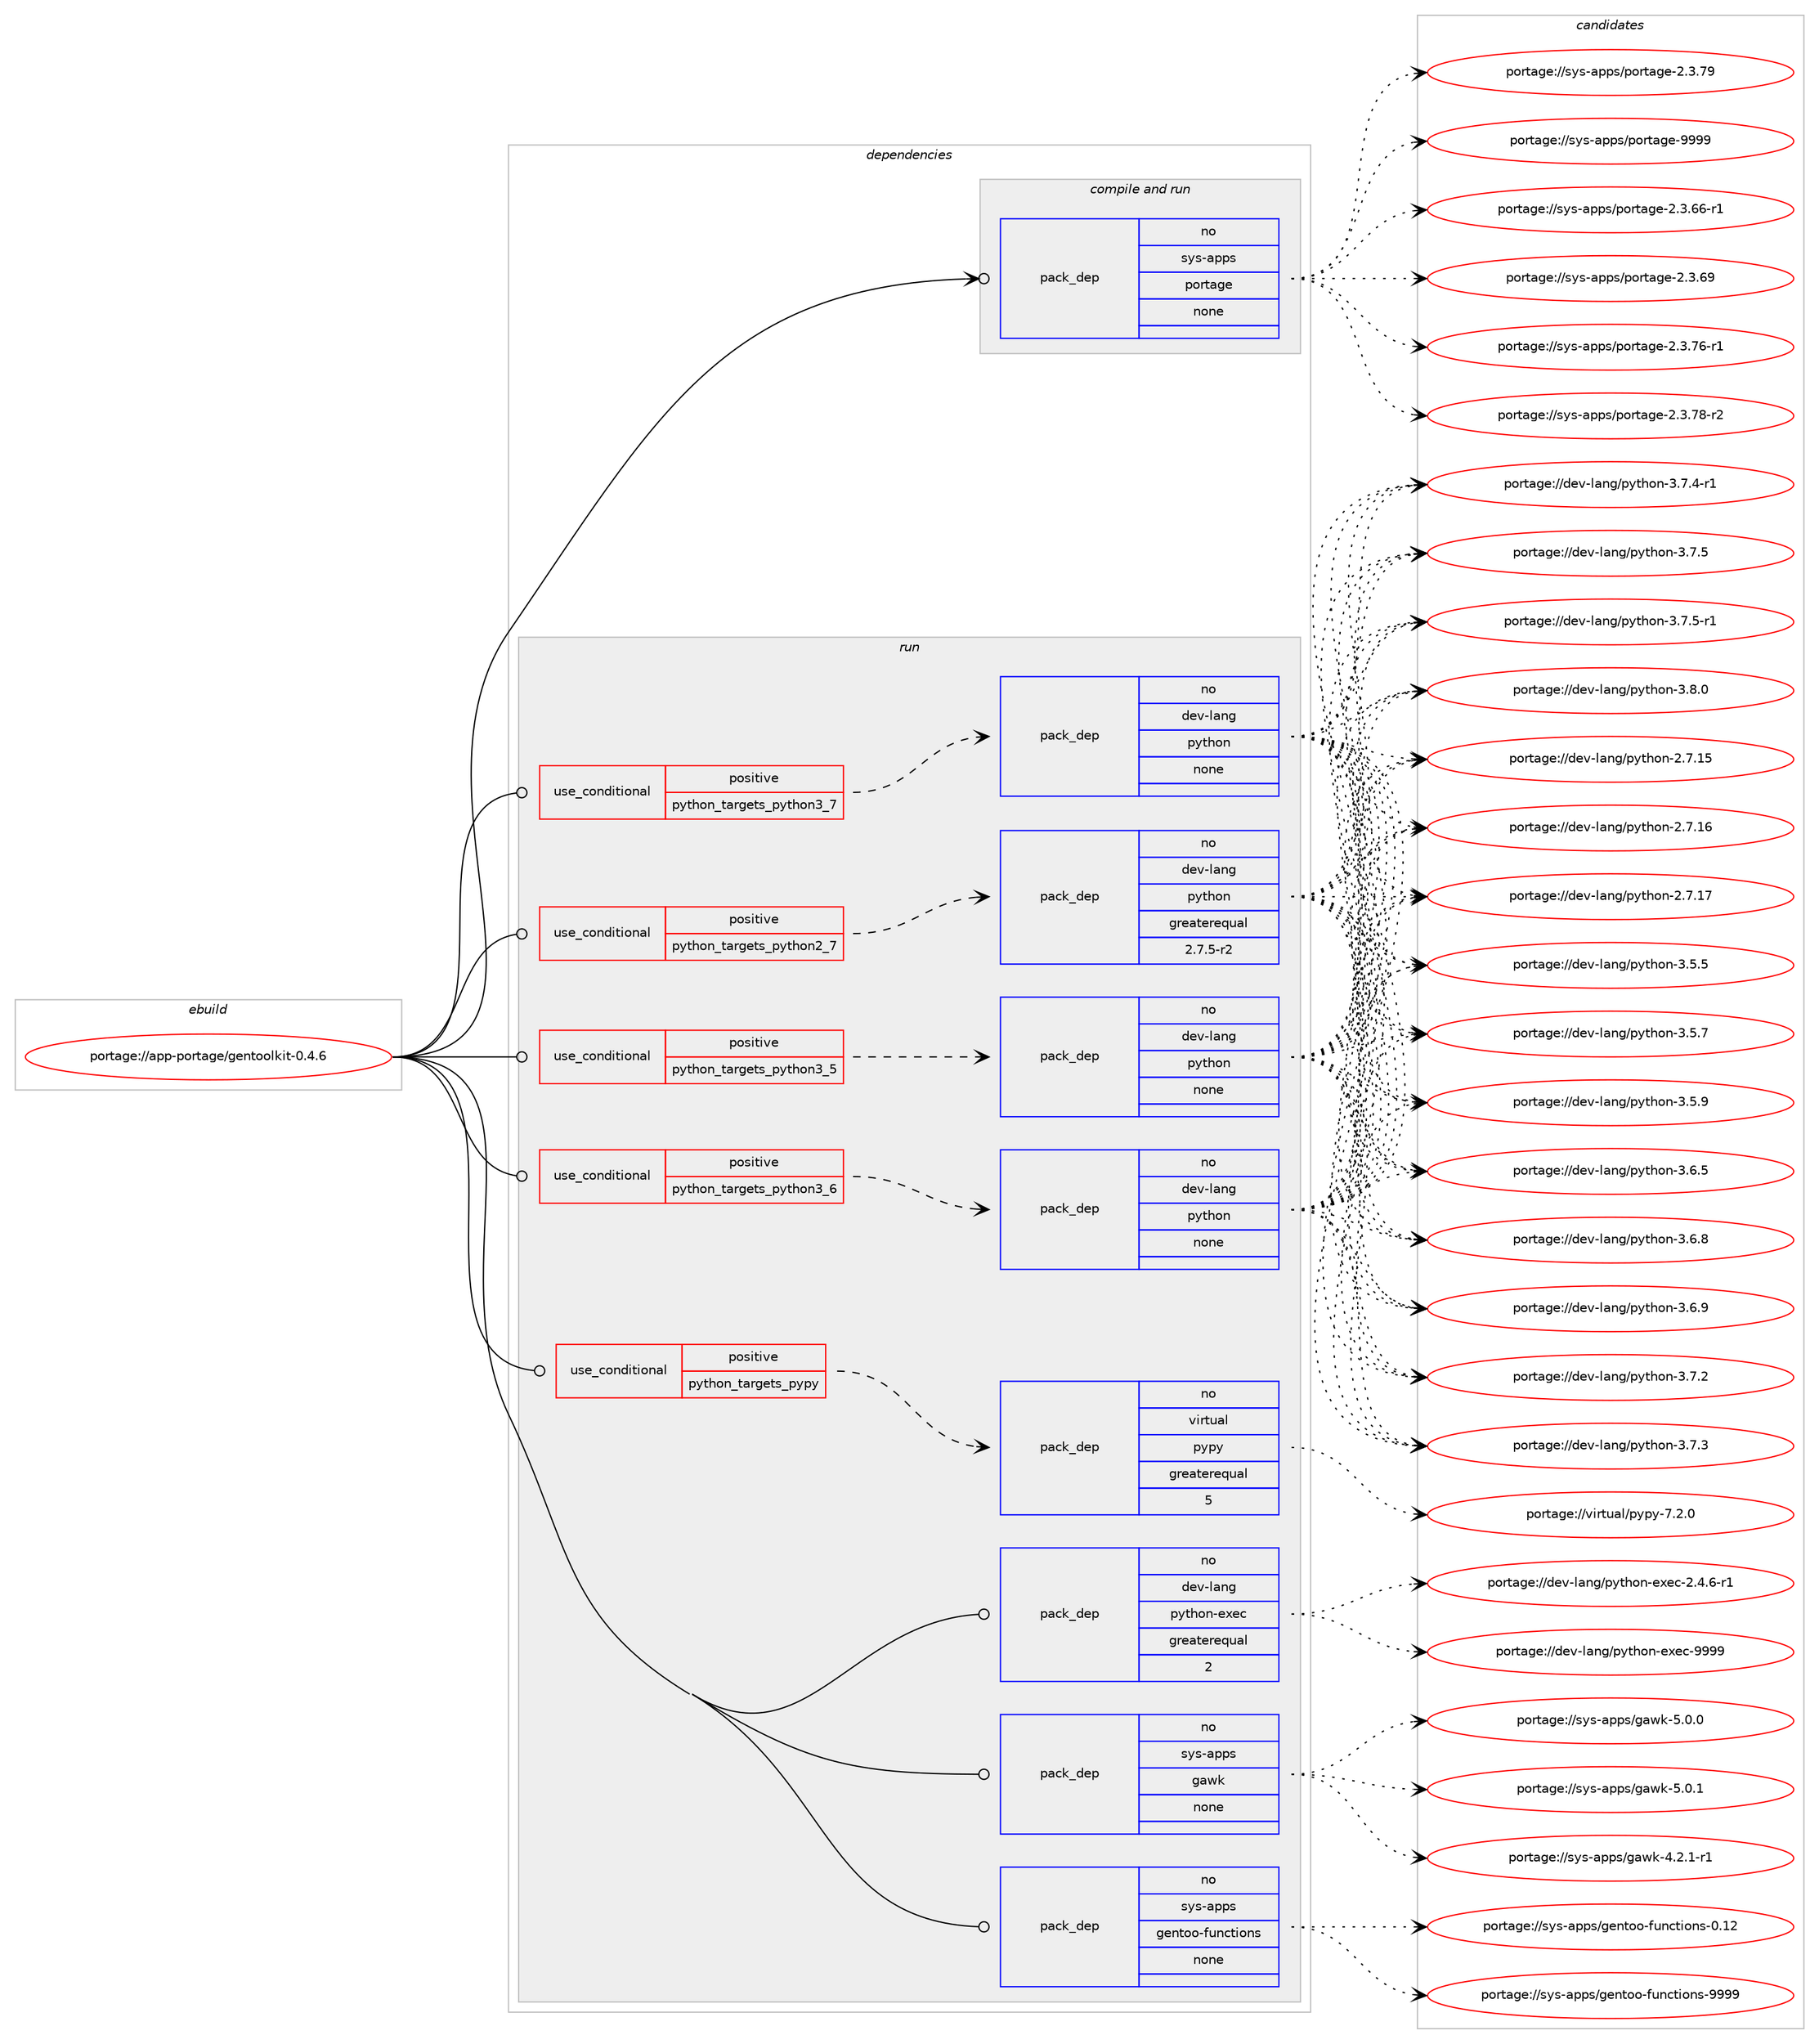 digraph prolog {

# *************
# Graph options
# *************

newrank=true;
concentrate=true;
compound=true;
graph [rankdir=LR,fontname=Helvetica,fontsize=10,ranksep=1.5];#, ranksep=2.5, nodesep=0.2];
edge  [arrowhead=vee];
node  [fontname=Helvetica,fontsize=10];

# **********
# The ebuild
# **********

subgraph cluster_leftcol {
color=gray;
rank=same;
label=<<i>ebuild</i>>;
id [label="portage://app-portage/gentoolkit-0.4.6", color=red, width=4, href="../app-portage/gentoolkit-0.4.6.svg"];
}

# ****************
# The dependencies
# ****************

subgraph cluster_midcol {
color=gray;
label=<<i>dependencies</i>>;
subgraph cluster_compile {
fillcolor="#eeeeee";
style=filled;
label=<<i>compile</i>>;
}
subgraph cluster_compileandrun {
fillcolor="#eeeeee";
style=filled;
label=<<i>compile and run</i>>;
subgraph pack30413 {
dependency41262 [label=<<TABLE BORDER="0" CELLBORDER="1" CELLSPACING="0" CELLPADDING="4" WIDTH="220"><TR><TD ROWSPAN="6" CELLPADDING="30">pack_dep</TD></TR><TR><TD WIDTH="110">no</TD></TR><TR><TD>sys-apps</TD></TR><TR><TD>portage</TD></TR><TR><TD>none</TD></TR><TR><TD></TD></TR></TABLE>>, shape=none, color=blue];
}
id:e -> dependency41262:w [weight=20,style="solid",arrowhead="odotvee"];
}
subgraph cluster_run {
fillcolor="#eeeeee";
style=filled;
label=<<i>run</i>>;
subgraph cond10168 {
dependency41263 [label=<<TABLE BORDER="0" CELLBORDER="1" CELLSPACING="0" CELLPADDING="4"><TR><TD ROWSPAN="3" CELLPADDING="10">use_conditional</TD></TR><TR><TD>positive</TD></TR><TR><TD>python_targets_pypy</TD></TR></TABLE>>, shape=none, color=red];
subgraph pack30414 {
dependency41264 [label=<<TABLE BORDER="0" CELLBORDER="1" CELLSPACING="0" CELLPADDING="4" WIDTH="220"><TR><TD ROWSPAN="6" CELLPADDING="30">pack_dep</TD></TR><TR><TD WIDTH="110">no</TD></TR><TR><TD>virtual</TD></TR><TR><TD>pypy</TD></TR><TR><TD>greaterequal</TD></TR><TR><TD>5</TD></TR></TABLE>>, shape=none, color=blue];
}
dependency41263:e -> dependency41264:w [weight=20,style="dashed",arrowhead="vee"];
}
id:e -> dependency41263:w [weight=20,style="solid",arrowhead="odot"];
subgraph cond10169 {
dependency41265 [label=<<TABLE BORDER="0" CELLBORDER="1" CELLSPACING="0" CELLPADDING="4"><TR><TD ROWSPAN="3" CELLPADDING="10">use_conditional</TD></TR><TR><TD>positive</TD></TR><TR><TD>python_targets_python2_7</TD></TR></TABLE>>, shape=none, color=red];
subgraph pack30415 {
dependency41266 [label=<<TABLE BORDER="0" CELLBORDER="1" CELLSPACING="0" CELLPADDING="4" WIDTH="220"><TR><TD ROWSPAN="6" CELLPADDING="30">pack_dep</TD></TR><TR><TD WIDTH="110">no</TD></TR><TR><TD>dev-lang</TD></TR><TR><TD>python</TD></TR><TR><TD>greaterequal</TD></TR><TR><TD>2.7.5-r2</TD></TR></TABLE>>, shape=none, color=blue];
}
dependency41265:e -> dependency41266:w [weight=20,style="dashed",arrowhead="vee"];
}
id:e -> dependency41265:w [weight=20,style="solid",arrowhead="odot"];
subgraph cond10170 {
dependency41267 [label=<<TABLE BORDER="0" CELLBORDER="1" CELLSPACING="0" CELLPADDING="4"><TR><TD ROWSPAN="3" CELLPADDING="10">use_conditional</TD></TR><TR><TD>positive</TD></TR><TR><TD>python_targets_python3_5</TD></TR></TABLE>>, shape=none, color=red];
subgraph pack30416 {
dependency41268 [label=<<TABLE BORDER="0" CELLBORDER="1" CELLSPACING="0" CELLPADDING="4" WIDTH="220"><TR><TD ROWSPAN="6" CELLPADDING="30">pack_dep</TD></TR><TR><TD WIDTH="110">no</TD></TR><TR><TD>dev-lang</TD></TR><TR><TD>python</TD></TR><TR><TD>none</TD></TR><TR><TD></TD></TR></TABLE>>, shape=none, color=blue];
}
dependency41267:e -> dependency41268:w [weight=20,style="dashed",arrowhead="vee"];
}
id:e -> dependency41267:w [weight=20,style="solid",arrowhead="odot"];
subgraph cond10171 {
dependency41269 [label=<<TABLE BORDER="0" CELLBORDER="1" CELLSPACING="0" CELLPADDING="4"><TR><TD ROWSPAN="3" CELLPADDING="10">use_conditional</TD></TR><TR><TD>positive</TD></TR><TR><TD>python_targets_python3_6</TD></TR></TABLE>>, shape=none, color=red];
subgraph pack30417 {
dependency41270 [label=<<TABLE BORDER="0" CELLBORDER="1" CELLSPACING="0" CELLPADDING="4" WIDTH="220"><TR><TD ROWSPAN="6" CELLPADDING="30">pack_dep</TD></TR><TR><TD WIDTH="110">no</TD></TR><TR><TD>dev-lang</TD></TR><TR><TD>python</TD></TR><TR><TD>none</TD></TR><TR><TD></TD></TR></TABLE>>, shape=none, color=blue];
}
dependency41269:e -> dependency41270:w [weight=20,style="dashed",arrowhead="vee"];
}
id:e -> dependency41269:w [weight=20,style="solid",arrowhead="odot"];
subgraph cond10172 {
dependency41271 [label=<<TABLE BORDER="0" CELLBORDER="1" CELLSPACING="0" CELLPADDING="4"><TR><TD ROWSPAN="3" CELLPADDING="10">use_conditional</TD></TR><TR><TD>positive</TD></TR><TR><TD>python_targets_python3_7</TD></TR></TABLE>>, shape=none, color=red];
subgraph pack30418 {
dependency41272 [label=<<TABLE BORDER="0" CELLBORDER="1" CELLSPACING="0" CELLPADDING="4" WIDTH="220"><TR><TD ROWSPAN="6" CELLPADDING="30">pack_dep</TD></TR><TR><TD WIDTH="110">no</TD></TR><TR><TD>dev-lang</TD></TR><TR><TD>python</TD></TR><TR><TD>none</TD></TR><TR><TD></TD></TR></TABLE>>, shape=none, color=blue];
}
dependency41271:e -> dependency41272:w [weight=20,style="dashed",arrowhead="vee"];
}
id:e -> dependency41271:w [weight=20,style="solid",arrowhead="odot"];
subgraph pack30419 {
dependency41273 [label=<<TABLE BORDER="0" CELLBORDER="1" CELLSPACING="0" CELLPADDING="4" WIDTH="220"><TR><TD ROWSPAN="6" CELLPADDING="30">pack_dep</TD></TR><TR><TD WIDTH="110">no</TD></TR><TR><TD>dev-lang</TD></TR><TR><TD>python-exec</TD></TR><TR><TD>greaterequal</TD></TR><TR><TD>2</TD></TR></TABLE>>, shape=none, color=blue];
}
id:e -> dependency41273:w [weight=20,style="solid",arrowhead="odot"];
subgraph pack30420 {
dependency41274 [label=<<TABLE BORDER="0" CELLBORDER="1" CELLSPACING="0" CELLPADDING="4" WIDTH="220"><TR><TD ROWSPAN="6" CELLPADDING="30">pack_dep</TD></TR><TR><TD WIDTH="110">no</TD></TR><TR><TD>sys-apps</TD></TR><TR><TD>gawk</TD></TR><TR><TD>none</TD></TR><TR><TD></TD></TR></TABLE>>, shape=none, color=blue];
}
id:e -> dependency41274:w [weight=20,style="solid",arrowhead="odot"];
subgraph pack30421 {
dependency41275 [label=<<TABLE BORDER="0" CELLBORDER="1" CELLSPACING="0" CELLPADDING="4" WIDTH="220"><TR><TD ROWSPAN="6" CELLPADDING="30">pack_dep</TD></TR><TR><TD WIDTH="110">no</TD></TR><TR><TD>sys-apps</TD></TR><TR><TD>gentoo-functions</TD></TR><TR><TD>none</TD></TR><TR><TD></TD></TR></TABLE>>, shape=none, color=blue];
}
id:e -> dependency41275:w [weight=20,style="solid",arrowhead="odot"];
}
}

# **************
# The candidates
# **************

subgraph cluster_choices {
rank=same;
color=gray;
label=<<i>candidates</i>>;

subgraph choice30413 {
color=black;
nodesep=1;
choiceportage11512111545971121121154711211111411697103101455046514654544511449 [label="portage://sys-apps/portage-2.3.66-r1", color=red, width=4,href="../sys-apps/portage-2.3.66-r1.svg"];
choiceportage1151211154597112112115471121111141169710310145504651465457 [label="portage://sys-apps/portage-2.3.69", color=red, width=4,href="../sys-apps/portage-2.3.69.svg"];
choiceportage11512111545971121121154711211111411697103101455046514655544511449 [label="portage://sys-apps/portage-2.3.76-r1", color=red, width=4,href="../sys-apps/portage-2.3.76-r1.svg"];
choiceportage11512111545971121121154711211111411697103101455046514655564511450 [label="portage://sys-apps/portage-2.3.78-r2", color=red, width=4,href="../sys-apps/portage-2.3.78-r2.svg"];
choiceportage1151211154597112112115471121111141169710310145504651465557 [label="portage://sys-apps/portage-2.3.79", color=red, width=4,href="../sys-apps/portage-2.3.79.svg"];
choiceportage115121115459711211211547112111114116971031014557575757 [label="portage://sys-apps/portage-9999", color=red, width=4,href="../sys-apps/portage-9999.svg"];
dependency41262:e -> choiceportage11512111545971121121154711211111411697103101455046514654544511449:w [style=dotted,weight="100"];
dependency41262:e -> choiceportage1151211154597112112115471121111141169710310145504651465457:w [style=dotted,weight="100"];
dependency41262:e -> choiceportage11512111545971121121154711211111411697103101455046514655544511449:w [style=dotted,weight="100"];
dependency41262:e -> choiceportage11512111545971121121154711211111411697103101455046514655564511450:w [style=dotted,weight="100"];
dependency41262:e -> choiceportage1151211154597112112115471121111141169710310145504651465557:w [style=dotted,weight="100"];
dependency41262:e -> choiceportage115121115459711211211547112111114116971031014557575757:w [style=dotted,weight="100"];
}
subgraph choice30414 {
color=black;
nodesep=1;
choiceportage1181051141161179710847112121112121455546504648 [label="portage://virtual/pypy-7.2.0", color=red, width=4,href="../virtual/pypy-7.2.0.svg"];
dependency41264:e -> choiceportage1181051141161179710847112121112121455546504648:w [style=dotted,weight="100"];
}
subgraph choice30415 {
color=black;
nodesep=1;
choiceportage10010111845108971101034711212111610411111045504655464953 [label="portage://dev-lang/python-2.7.15", color=red, width=4,href="../dev-lang/python-2.7.15.svg"];
choiceportage10010111845108971101034711212111610411111045504655464954 [label="portage://dev-lang/python-2.7.16", color=red, width=4,href="../dev-lang/python-2.7.16.svg"];
choiceportage10010111845108971101034711212111610411111045504655464955 [label="portage://dev-lang/python-2.7.17", color=red, width=4,href="../dev-lang/python-2.7.17.svg"];
choiceportage100101118451089711010347112121116104111110455146534653 [label="portage://dev-lang/python-3.5.5", color=red, width=4,href="../dev-lang/python-3.5.5.svg"];
choiceportage100101118451089711010347112121116104111110455146534655 [label="portage://dev-lang/python-3.5.7", color=red, width=4,href="../dev-lang/python-3.5.7.svg"];
choiceportage100101118451089711010347112121116104111110455146534657 [label="portage://dev-lang/python-3.5.9", color=red, width=4,href="../dev-lang/python-3.5.9.svg"];
choiceportage100101118451089711010347112121116104111110455146544653 [label="portage://dev-lang/python-3.6.5", color=red, width=4,href="../dev-lang/python-3.6.5.svg"];
choiceportage100101118451089711010347112121116104111110455146544656 [label="portage://dev-lang/python-3.6.8", color=red, width=4,href="../dev-lang/python-3.6.8.svg"];
choiceportage100101118451089711010347112121116104111110455146544657 [label="portage://dev-lang/python-3.6.9", color=red, width=4,href="../dev-lang/python-3.6.9.svg"];
choiceportage100101118451089711010347112121116104111110455146554650 [label="portage://dev-lang/python-3.7.2", color=red, width=4,href="../dev-lang/python-3.7.2.svg"];
choiceportage100101118451089711010347112121116104111110455146554651 [label="portage://dev-lang/python-3.7.3", color=red, width=4,href="../dev-lang/python-3.7.3.svg"];
choiceportage1001011184510897110103471121211161041111104551465546524511449 [label="portage://dev-lang/python-3.7.4-r1", color=red, width=4,href="../dev-lang/python-3.7.4-r1.svg"];
choiceportage100101118451089711010347112121116104111110455146554653 [label="portage://dev-lang/python-3.7.5", color=red, width=4,href="../dev-lang/python-3.7.5.svg"];
choiceportage1001011184510897110103471121211161041111104551465546534511449 [label="portage://dev-lang/python-3.7.5-r1", color=red, width=4,href="../dev-lang/python-3.7.5-r1.svg"];
choiceportage100101118451089711010347112121116104111110455146564648 [label="portage://dev-lang/python-3.8.0", color=red, width=4,href="../dev-lang/python-3.8.0.svg"];
dependency41266:e -> choiceportage10010111845108971101034711212111610411111045504655464953:w [style=dotted,weight="100"];
dependency41266:e -> choiceportage10010111845108971101034711212111610411111045504655464954:w [style=dotted,weight="100"];
dependency41266:e -> choiceportage10010111845108971101034711212111610411111045504655464955:w [style=dotted,weight="100"];
dependency41266:e -> choiceportage100101118451089711010347112121116104111110455146534653:w [style=dotted,weight="100"];
dependency41266:e -> choiceportage100101118451089711010347112121116104111110455146534655:w [style=dotted,weight="100"];
dependency41266:e -> choiceportage100101118451089711010347112121116104111110455146534657:w [style=dotted,weight="100"];
dependency41266:e -> choiceportage100101118451089711010347112121116104111110455146544653:w [style=dotted,weight="100"];
dependency41266:e -> choiceportage100101118451089711010347112121116104111110455146544656:w [style=dotted,weight="100"];
dependency41266:e -> choiceportage100101118451089711010347112121116104111110455146544657:w [style=dotted,weight="100"];
dependency41266:e -> choiceportage100101118451089711010347112121116104111110455146554650:w [style=dotted,weight="100"];
dependency41266:e -> choiceportage100101118451089711010347112121116104111110455146554651:w [style=dotted,weight="100"];
dependency41266:e -> choiceportage1001011184510897110103471121211161041111104551465546524511449:w [style=dotted,weight="100"];
dependency41266:e -> choiceportage100101118451089711010347112121116104111110455146554653:w [style=dotted,weight="100"];
dependency41266:e -> choiceportage1001011184510897110103471121211161041111104551465546534511449:w [style=dotted,weight="100"];
dependency41266:e -> choiceportage100101118451089711010347112121116104111110455146564648:w [style=dotted,weight="100"];
}
subgraph choice30416 {
color=black;
nodesep=1;
choiceportage10010111845108971101034711212111610411111045504655464953 [label="portage://dev-lang/python-2.7.15", color=red, width=4,href="../dev-lang/python-2.7.15.svg"];
choiceportage10010111845108971101034711212111610411111045504655464954 [label="portage://dev-lang/python-2.7.16", color=red, width=4,href="../dev-lang/python-2.7.16.svg"];
choiceportage10010111845108971101034711212111610411111045504655464955 [label="portage://dev-lang/python-2.7.17", color=red, width=4,href="../dev-lang/python-2.7.17.svg"];
choiceportage100101118451089711010347112121116104111110455146534653 [label="portage://dev-lang/python-3.5.5", color=red, width=4,href="../dev-lang/python-3.5.5.svg"];
choiceportage100101118451089711010347112121116104111110455146534655 [label="portage://dev-lang/python-3.5.7", color=red, width=4,href="../dev-lang/python-3.5.7.svg"];
choiceportage100101118451089711010347112121116104111110455146534657 [label="portage://dev-lang/python-3.5.9", color=red, width=4,href="../dev-lang/python-3.5.9.svg"];
choiceportage100101118451089711010347112121116104111110455146544653 [label="portage://dev-lang/python-3.6.5", color=red, width=4,href="../dev-lang/python-3.6.5.svg"];
choiceportage100101118451089711010347112121116104111110455146544656 [label="portage://dev-lang/python-3.6.8", color=red, width=4,href="../dev-lang/python-3.6.8.svg"];
choiceportage100101118451089711010347112121116104111110455146544657 [label="portage://dev-lang/python-3.6.9", color=red, width=4,href="../dev-lang/python-3.6.9.svg"];
choiceportage100101118451089711010347112121116104111110455146554650 [label="portage://dev-lang/python-3.7.2", color=red, width=4,href="../dev-lang/python-3.7.2.svg"];
choiceportage100101118451089711010347112121116104111110455146554651 [label="portage://dev-lang/python-3.7.3", color=red, width=4,href="../dev-lang/python-3.7.3.svg"];
choiceportage1001011184510897110103471121211161041111104551465546524511449 [label="portage://dev-lang/python-3.7.4-r1", color=red, width=4,href="../dev-lang/python-3.7.4-r1.svg"];
choiceportage100101118451089711010347112121116104111110455146554653 [label="portage://dev-lang/python-3.7.5", color=red, width=4,href="../dev-lang/python-3.7.5.svg"];
choiceportage1001011184510897110103471121211161041111104551465546534511449 [label="portage://dev-lang/python-3.7.5-r1", color=red, width=4,href="../dev-lang/python-3.7.5-r1.svg"];
choiceportage100101118451089711010347112121116104111110455146564648 [label="portage://dev-lang/python-3.8.0", color=red, width=4,href="../dev-lang/python-3.8.0.svg"];
dependency41268:e -> choiceportage10010111845108971101034711212111610411111045504655464953:w [style=dotted,weight="100"];
dependency41268:e -> choiceportage10010111845108971101034711212111610411111045504655464954:w [style=dotted,weight="100"];
dependency41268:e -> choiceportage10010111845108971101034711212111610411111045504655464955:w [style=dotted,weight="100"];
dependency41268:e -> choiceportage100101118451089711010347112121116104111110455146534653:w [style=dotted,weight="100"];
dependency41268:e -> choiceportage100101118451089711010347112121116104111110455146534655:w [style=dotted,weight="100"];
dependency41268:e -> choiceportage100101118451089711010347112121116104111110455146534657:w [style=dotted,weight="100"];
dependency41268:e -> choiceportage100101118451089711010347112121116104111110455146544653:w [style=dotted,weight="100"];
dependency41268:e -> choiceportage100101118451089711010347112121116104111110455146544656:w [style=dotted,weight="100"];
dependency41268:e -> choiceportage100101118451089711010347112121116104111110455146544657:w [style=dotted,weight="100"];
dependency41268:e -> choiceportage100101118451089711010347112121116104111110455146554650:w [style=dotted,weight="100"];
dependency41268:e -> choiceportage100101118451089711010347112121116104111110455146554651:w [style=dotted,weight="100"];
dependency41268:e -> choiceportage1001011184510897110103471121211161041111104551465546524511449:w [style=dotted,weight="100"];
dependency41268:e -> choiceportage100101118451089711010347112121116104111110455146554653:w [style=dotted,weight="100"];
dependency41268:e -> choiceportage1001011184510897110103471121211161041111104551465546534511449:w [style=dotted,weight="100"];
dependency41268:e -> choiceportage100101118451089711010347112121116104111110455146564648:w [style=dotted,weight="100"];
}
subgraph choice30417 {
color=black;
nodesep=1;
choiceportage10010111845108971101034711212111610411111045504655464953 [label="portage://dev-lang/python-2.7.15", color=red, width=4,href="../dev-lang/python-2.7.15.svg"];
choiceportage10010111845108971101034711212111610411111045504655464954 [label="portage://dev-lang/python-2.7.16", color=red, width=4,href="../dev-lang/python-2.7.16.svg"];
choiceportage10010111845108971101034711212111610411111045504655464955 [label="portage://dev-lang/python-2.7.17", color=red, width=4,href="../dev-lang/python-2.7.17.svg"];
choiceportage100101118451089711010347112121116104111110455146534653 [label="portage://dev-lang/python-3.5.5", color=red, width=4,href="../dev-lang/python-3.5.5.svg"];
choiceportage100101118451089711010347112121116104111110455146534655 [label="portage://dev-lang/python-3.5.7", color=red, width=4,href="../dev-lang/python-3.5.7.svg"];
choiceportage100101118451089711010347112121116104111110455146534657 [label="portage://dev-lang/python-3.5.9", color=red, width=4,href="../dev-lang/python-3.5.9.svg"];
choiceportage100101118451089711010347112121116104111110455146544653 [label="portage://dev-lang/python-3.6.5", color=red, width=4,href="../dev-lang/python-3.6.5.svg"];
choiceportage100101118451089711010347112121116104111110455146544656 [label="portage://dev-lang/python-3.6.8", color=red, width=4,href="../dev-lang/python-3.6.8.svg"];
choiceportage100101118451089711010347112121116104111110455146544657 [label="portage://dev-lang/python-3.6.9", color=red, width=4,href="../dev-lang/python-3.6.9.svg"];
choiceportage100101118451089711010347112121116104111110455146554650 [label="portage://dev-lang/python-3.7.2", color=red, width=4,href="../dev-lang/python-3.7.2.svg"];
choiceportage100101118451089711010347112121116104111110455146554651 [label="portage://dev-lang/python-3.7.3", color=red, width=4,href="../dev-lang/python-3.7.3.svg"];
choiceportage1001011184510897110103471121211161041111104551465546524511449 [label="portage://dev-lang/python-3.7.4-r1", color=red, width=4,href="../dev-lang/python-3.7.4-r1.svg"];
choiceportage100101118451089711010347112121116104111110455146554653 [label="portage://dev-lang/python-3.7.5", color=red, width=4,href="../dev-lang/python-3.7.5.svg"];
choiceportage1001011184510897110103471121211161041111104551465546534511449 [label="portage://dev-lang/python-3.7.5-r1", color=red, width=4,href="../dev-lang/python-3.7.5-r1.svg"];
choiceportage100101118451089711010347112121116104111110455146564648 [label="portage://dev-lang/python-3.8.0", color=red, width=4,href="../dev-lang/python-3.8.0.svg"];
dependency41270:e -> choiceportage10010111845108971101034711212111610411111045504655464953:w [style=dotted,weight="100"];
dependency41270:e -> choiceportage10010111845108971101034711212111610411111045504655464954:w [style=dotted,weight="100"];
dependency41270:e -> choiceportage10010111845108971101034711212111610411111045504655464955:w [style=dotted,weight="100"];
dependency41270:e -> choiceportage100101118451089711010347112121116104111110455146534653:w [style=dotted,weight="100"];
dependency41270:e -> choiceportage100101118451089711010347112121116104111110455146534655:w [style=dotted,weight="100"];
dependency41270:e -> choiceportage100101118451089711010347112121116104111110455146534657:w [style=dotted,weight="100"];
dependency41270:e -> choiceportage100101118451089711010347112121116104111110455146544653:w [style=dotted,weight="100"];
dependency41270:e -> choiceportage100101118451089711010347112121116104111110455146544656:w [style=dotted,weight="100"];
dependency41270:e -> choiceportage100101118451089711010347112121116104111110455146544657:w [style=dotted,weight="100"];
dependency41270:e -> choiceportage100101118451089711010347112121116104111110455146554650:w [style=dotted,weight="100"];
dependency41270:e -> choiceportage100101118451089711010347112121116104111110455146554651:w [style=dotted,weight="100"];
dependency41270:e -> choiceportage1001011184510897110103471121211161041111104551465546524511449:w [style=dotted,weight="100"];
dependency41270:e -> choiceportage100101118451089711010347112121116104111110455146554653:w [style=dotted,weight="100"];
dependency41270:e -> choiceportage1001011184510897110103471121211161041111104551465546534511449:w [style=dotted,weight="100"];
dependency41270:e -> choiceportage100101118451089711010347112121116104111110455146564648:w [style=dotted,weight="100"];
}
subgraph choice30418 {
color=black;
nodesep=1;
choiceportage10010111845108971101034711212111610411111045504655464953 [label="portage://dev-lang/python-2.7.15", color=red, width=4,href="../dev-lang/python-2.7.15.svg"];
choiceportage10010111845108971101034711212111610411111045504655464954 [label="portage://dev-lang/python-2.7.16", color=red, width=4,href="../dev-lang/python-2.7.16.svg"];
choiceportage10010111845108971101034711212111610411111045504655464955 [label="portage://dev-lang/python-2.7.17", color=red, width=4,href="../dev-lang/python-2.7.17.svg"];
choiceportage100101118451089711010347112121116104111110455146534653 [label="portage://dev-lang/python-3.5.5", color=red, width=4,href="../dev-lang/python-3.5.5.svg"];
choiceportage100101118451089711010347112121116104111110455146534655 [label="portage://dev-lang/python-3.5.7", color=red, width=4,href="../dev-lang/python-3.5.7.svg"];
choiceportage100101118451089711010347112121116104111110455146534657 [label="portage://dev-lang/python-3.5.9", color=red, width=4,href="../dev-lang/python-3.5.9.svg"];
choiceportage100101118451089711010347112121116104111110455146544653 [label="portage://dev-lang/python-3.6.5", color=red, width=4,href="../dev-lang/python-3.6.5.svg"];
choiceportage100101118451089711010347112121116104111110455146544656 [label="portage://dev-lang/python-3.6.8", color=red, width=4,href="../dev-lang/python-3.6.8.svg"];
choiceportage100101118451089711010347112121116104111110455146544657 [label="portage://dev-lang/python-3.6.9", color=red, width=4,href="../dev-lang/python-3.6.9.svg"];
choiceportage100101118451089711010347112121116104111110455146554650 [label="portage://dev-lang/python-3.7.2", color=red, width=4,href="../dev-lang/python-3.7.2.svg"];
choiceportage100101118451089711010347112121116104111110455146554651 [label="portage://dev-lang/python-3.7.3", color=red, width=4,href="../dev-lang/python-3.7.3.svg"];
choiceportage1001011184510897110103471121211161041111104551465546524511449 [label="portage://dev-lang/python-3.7.4-r1", color=red, width=4,href="../dev-lang/python-3.7.4-r1.svg"];
choiceportage100101118451089711010347112121116104111110455146554653 [label="portage://dev-lang/python-3.7.5", color=red, width=4,href="../dev-lang/python-3.7.5.svg"];
choiceportage1001011184510897110103471121211161041111104551465546534511449 [label="portage://dev-lang/python-3.7.5-r1", color=red, width=4,href="../dev-lang/python-3.7.5-r1.svg"];
choiceportage100101118451089711010347112121116104111110455146564648 [label="portage://dev-lang/python-3.8.0", color=red, width=4,href="../dev-lang/python-3.8.0.svg"];
dependency41272:e -> choiceportage10010111845108971101034711212111610411111045504655464953:w [style=dotted,weight="100"];
dependency41272:e -> choiceportage10010111845108971101034711212111610411111045504655464954:w [style=dotted,weight="100"];
dependency41272:e -> choiceportage10010111845108971101034711212111610411111045504655464955:w [style=dotted,weight="100"];
dependency41272:e -> choiceportage100101118451089711010347112121116104111110455146534653:w [style=dotted,weight="100"];
dependency41272:e -> choiceportage100101118451089711010347112121116104111110455146534655:w [style=dotted,weight="100"];
dependency41272:e -> choiceportage100101118451089711010347112121116104111110455146534657:w [style=dotted,weight="100"];
dependency41272:e -> choiceportage100101118451089711010347112121116104111110455146544653:w [style=dotted,weight="100"];
dependency41272:e -> choiceportage100101118451089711010347112121116104111110455146544656:w [style=dotted,weight="100"];
dependency41272:e -> choiceportage100101118451089711010347112121116104111110455146544657:w [style=dotted,weight="100"];
dependency41272:e -> choiceportage100101118451089711010347112121116104111110455146554650:w [style=dotted,weight="100"];
dependency41272:e -> choiceportage100101118451089711010347112121116104111110455146554651:w [style=dotted,weight="100"];
dependency41272:e -> choiceportage1001011184510897110103471121211161041111104551465546524511449:w [style=dotted,weight="100"];
dependency41272:e -> choiceportage100101118451089711010347112121116104111110455146554653:w [style=dotted,weight="100"];
dependency41272:e -> choiceportage1001011184510897110103471121211161041111104551465546534511449:w [style=dotted,weight="100"];
dependency41272:e -> choiceportage100101118451089711010347112121116104111110455146564648:w [style=dotted,weight="100"];
}
subgraph choice30419 {
color=black;
nodesep=1;
choiceportage10010111845108971101034711212111610411111045101120101994550465246544511449 [label="portage://dev-lang/python-exec-2.4.6-r1", color=red, width=4,href="../dev-lang/python-exec-2.4.6-r1.svg"];
choiceportage10010111845108971101034711212111610411111045101120101994557575757 [label="portage://dev-lang/python-exec-9999", color=red, width=4,href="../dev-lang/python-exec-9999.svg"];
dependency41273:e -> choiceportage10010111845108971101034711212111610411111045101120101994550465246544511449:w [style=dotted,weight="100"];
dependency41273:e -> choiceportage10010111845108971101034711212111610411111045101120101994557575757:w [style=dotted,weight="100"];
}
subgraph choice30420 {
color=black;
nodesep=1;
choiceportage115121115459711211211547103971191074552465046494511449 [label="portage://sys-apps/gawk-4.2.1-r1", color=red, width=4,href="../sys-apps/gawk-4.2.1-r1.svg"];
choiceportage11512111545971121121154710397119107455346484648 [label="portage://sys-apps/gawk-5.0.0", color=red, width=4,href="../sys-apps/gawk-5.0.0.svg"];
choiceportage11512111545971121121154710397119107455346484649 [label="portage://sys-apps/gawk-5.0.1", color=red, width=4,href="../sys-apps/gawk-5.0.1.svg"];
dependency41274:e -> choiceportage115121115459711211211547103971191074552465046494511449:w [style=dotted,weight="100"];
dependency41274:e -> choiceportage11512111545971121121154710397119107455346484648:w [style=dotted,weight="100"];
dependency41274:e -> choiceportage11512111545971121121154710397119107455346484649:w [style=dotted,weight="100"];
}
subgraph choice30421 {
color=black;
nodesep=1;
choiceportage11512111545971121121154710310111011611111145102117110991161051111101154548464950 [label="portage://sys-apps/gentoo-functions-0.12", color=red, width=4,href="../sys-apps/gentoo-functions-0.12.svg"];
choiceportage11512111545971121121154710310111011611111145102117110991161051111101154557575757 [label="portage://sys-apps/gentoo-functions-9999", color=red, width=4,href="../sys-apps/gentoo-functions-9999.svg"];
dependency41275:e -> choiceportage11512111545971121121154710310111011611111145102117110991161051111101154548464950:w [style=dotted,weight="100"];
dependency41275:e -> choiceportage11512111545971121121154710310111011611111145102117110991161051111101154557575757:w [style=dotted,weight="100"];
}
}

}
